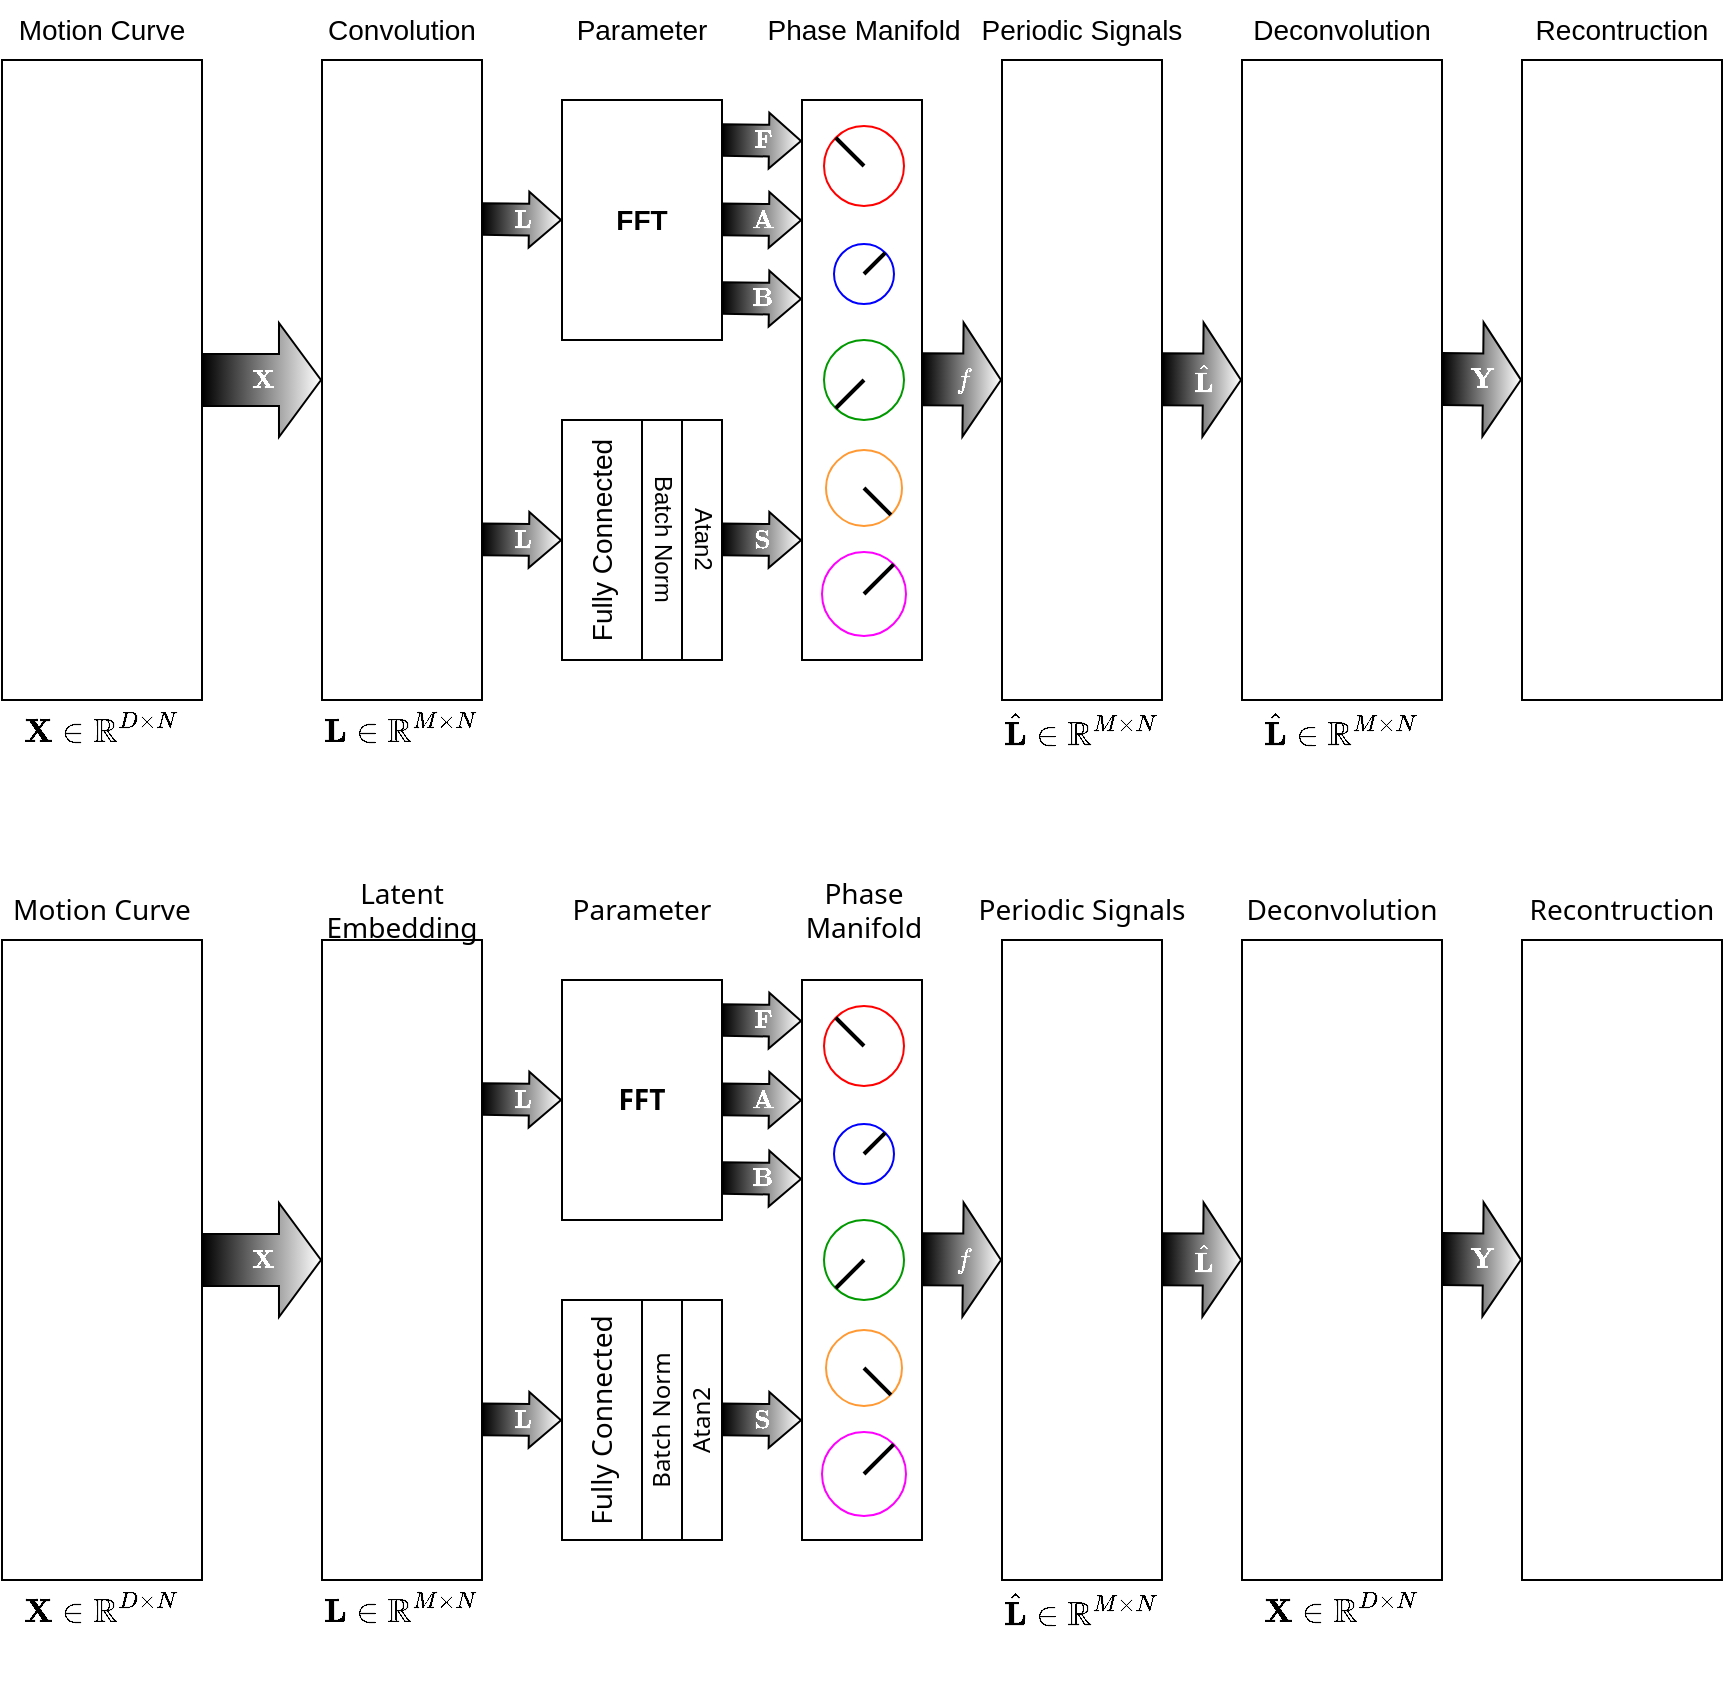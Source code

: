 <mxfile version="24.7.17">
  <diagram name="Page-1" id="fMnIPi5TIMQsyWtkKbsS">
    <mxGraphModel dx="1012" dy="705" grid="1" gridSize="10" guides="1" tooltips="1" connect="1" arrows="1" fold="1" page="1" pageScale="1" pageWidth="850" pageHeight="1100" math="1" shadow="0">
      <root>
        <mxCell id="0" />
        <mxCell id="1" parent="0" />
        <mxCell id="pa-y2pmoficOlsfKWnsZ-6" value="&lt;font face=&quot;Tahoma&quot; style=&quot;font-size: 16px;&quot;&gt;$$\mathbf{X} \in \mathbb{R}^{ D\times N}$$&lt;/font&gt;" style="text;html=1;align=center;verticalAlign=middle;whiteSpace=wrap;rounded=0;fontSize=16;" parent="1" vertex="1">
          <mxGeometry x="40" y="400" width="100" height="30" as="geometry" />
        </mxCell>
        <mxCell id="pa-y2pmoficOlsfKWnsZ-10" value="" style="rounded=0;whiteSpace=wrap;html=1;" parent="1" vertex="1">
          <mxGeometry x="40" y="80" width="100" height="320" as="geometry" />
        </mxCell>
        <mxCell id="pa-y2pmoficOlsfKWnsZ-11" value="Motion Curve" style="text;html=1;align=center;verticalAlign=middle;whiteSpace=wrap;rounded=0;fontSize=14;" parent="1" vertex="1">
          <mxGeometry x="40" y="50" width="100" height="30" as="geometry" />
        </mxCell>
        <mxCell id="pa-y2pmoficOlsfKWnsZ-12" value="$$\mathbf{X}$$" style="shape=flexArrow;endArrow=classic;html=1;rounded=0;endWidth=30;endSize=6.67;width=26;labelBackgroundColor=none;fillColor=default;gradientColor=default;gradientDirection=west;fontColor=#FFFFFF;" parent="1" edge="1">
          <mxGeometry width="50" height="50" relative="1" as="geometry">
            <mxPoint x="140" y="240" as="sourcePoint" />
            <mxPoint x="200" y="240" as="targetPoint" />
            <mxPoint as="offset" />
          </mxGeometry>
        </mxCell>
        <mxCell id="pa-y2pmoficOlsfKWnsZ-13" value="" style="rounded=0;whiteSpace=wrap;html=1;" parent="1" vertex="1">
          <mxGeometry x="200" y="80" width="80" height="320" as="geometry" />
        </mxCell>
        <mxCell id="pa-y2pmoficOlsfKWnsZ-14" value="Convolution" style="text;html=1;align=center;verticalAlign=middle;whiteSpace=wrap;rounded=0;fontSize=14;" parent="1" vertex="1">
          <mxGeometry x="200" y="50" width="80" height="30" as="geometry" />
        </mxCell>
        <mxCell id="pa-y2pmoficOlsfKWnsZ-16" value="&lt;font face=&quot;Tahoma&quot; style=&quot;font-size: 16px;&quot;&gt;$$\mathbf{L} \in \mathbb{R}^{ M \times N}$$&lt;/font&gt;" style="text;html=1;align=center;verticalAlign=middle;whiteSpace=wrap;rounded=0;fontSize=16;" parent="1" vertex="1">
          <mxGeometry x="200" y="400" width="80" height="30" as="geometry" />
        </mxCell>
        <mxCell id="pa-y2pmoficOlsfKWnsZ-18" value="&lt;b style=&quot;font-size: 14px;&quot;&gt;FFT&lt;/b&gt;" style="rounded=0;whiteSpace=wrap;html=1;fontSize=14;" parent="1" vertex="1">
          <mxGeometry x="320" y="100" width="80" height="120" as="geometry" />
        </mxCell>
        <mxCell id="pa-y2pmoficOlsfKWnsZ-51" value="" style="rounded=0;whiteSpace=wrap;html=1;fontSize=14;" parent="1" vertex="1">
          <mxGeometry x="440" y="100" width="60" height="280" as="geometry" />
        </mxCell>
        <mxCell id="pa-y2pmoficOlsfKWnsZ-19" value="&lt;span&gt;Fully Connected&lt;/span&gt;" style="rounded=0;whiteSpace=wrap;html=1;fontSize=14;labelPosition=center;verticalLabelPosition=middle;align=center;verticalAlign=middle;horizontal=0;textDirection=ltr;fontStyle=0" parent="1" vertex="1">
          <mxGeometry x="320" y="260" width="40" height="120" as="geometry" />
        </mxCell>
        <mxCell id="pa-y2pmoficOlsfKWnsZ-21" value="Parameter" style="text;html=1;align=center;verticalAlign=middle;whiteSpace=wrap;rounded=0;fontSize=14;" parent="1" vertex="1">
          <mxGeometry x="320" y="50" width="80" height="30" as="geometry" />
        </mxCell>
        <mxCell id="pa-y2pmoficOlsfKWnsZ-22" value="Batch Norm" style="rounded=0;whiteSpace=wrap;html=1;textDirection=vertical-lr;" parent="1" vertex="1">
          <mxGeometry x="360" y="260" width="20" height="120" as="geometry" />
        </mxCell>
        <mxCell id="pa-y2pmoficOlsfKWnsZ-23" value="Atan2" style="rounded=0;whiteSpace=wrap;html=1;textDirection=vertical-lr;" parent="1" vertex="1">
          <mxGeometry x="380" y="260" width="20" height="120" as="geometry" />
        </mxCell>
        <mxCell id="pa-y2pmoficOlsfKWnsZ-24" value="$$\mathbf{L}$$" style="shape=flexArrow;endArrow=classic;html=1;rounded=0;endWidth=11;endSize=5;width=15.862;labelBackgroundColor=none;fillColor=default;gradientColor=default;gradientDirection=west;fontColor=#FFFFFF;" parent="1" edge="1">
          <mxGeometry width="50" height="50" relative="1" as="geometry">
            <mxPoint x="280" y="159.5" as="sourcePoint" />
            <mxPoint x="320" y="160" as="targetPoint" />
          </mxGeometry>
        </mxCell>
        <mxCell id="pa-y2pmoficOlsfKWnsZ-34" value="" style="group;aspect=fixed;" parent="1" vertex="1" connectable="0">
          <mxGeometry x="456" y="172" width="30" height="30" as="geometry" />
        </mxCell>
        <mxCell id="pa-y2pmoficOlsfKWnsZ-28" value="" style="ellipse;whiteSpace=wrap;html=1;aspect=fixed;fontColor=none;noLabel=1;strokeColor=#0000FF;" parent="pa-y2pmoficOlsfKWnsZ-34" vertex="1">
          <mxGeometry width="30" height="30" as="geometry" />
        </mxCell>
        <mxCell id="pa-y2pmoficOlsfKWnsZ-32" value="" style="endArrow=none;html=1;rounded=0;entryX=1;entryY=0;entryDx=0;entryDy=0;strokeWidth=2;" parent="pa-y2pmoficOlsfKWnsZ-34" target="pa-y2pmoficOlsfKWnsZ-28" edge="1">
          <mxGeometry width="50" height="50" relative="1" as="geometry">
            <mxPoint x="15" y="15" as="sourcePoint" />
            <mxPoint x="45" y="-7.5" as="targetPoint" />
          </mxGeometry>
        </mxCell>
        <mxCell id="pa-y2pmoficOlsfKWnsZ-37" value="" style="group;aspect=fixed;" parent="1" vertex="1" connectable="0">
          <mxGeometry x="451" y="113" width="40" height="40" as="geometry" />
        </mxCell>
        <mxCell id="pa-y2pmoficOlsfKWnsZ-38" value="" style="ellipse;whiteSpace=wrap;html=1;aspect=fixed;fontColor=none;noLabel=1;strokeColor=#FF0000;" parent="pa-y2pmoficOlsfKWnsZ-37" vertex="1">
          <mxGeometry width="40" height="40" as="geometry" />
        </mxCell>
        <mxCell id="pa-y2pmoficOlsfKWnsZ-39" value="" style="endArrow=none;html=1;rounded=0;entryX=0;entryY=0;entryDx=0;entryDy=0;strokeWidth=2;" parent="pa-y2pmoficOlsfKWnsZ-37" target="pa-y2pmoficOlsfKWnsZ-38" edge="1">
          <mxGeometry width="50" height="50" relative="1" as="geometry">
            <mxPoint x="20" y="20" as="sourcePoint" />
            <mxPoint x="60" y="-10" as="targetPoint" />
          </mxGeometry>
        </mxCell>
        <mxCell id="pa-y2pmoficOlsfKWnsZ-40" value="" style="group" parent="1" vertex="1" connectable="0">
          <mxGeometry x="451" y="220" width="40" height="40" as="geometry" />
        </mxCell>
        <mxCell id="pa-y2pmoficOlsfKWnsZ-41" value="" style="ellipse;whiteSpace=wrap;html=1;aspect=fixed;fontColor=none;noLabel=1;strokeColor=#009900;" parent="pa-y2pmoficOlsfKWnsZ-40" vertex="1">
          <mxGeometry width="40" height="40" as="geometry" />
        </mxCell>
        <mxCell id="pa-y2pmoficOlsfKWnsZ-42" value="" style="endArrow=none;html=1;rounded=0;entryX=0;entryY=1;entryDx=0;entryDy=0;strokeWidth=2;" parent="pa-y2pmoficOlsfKWnsZ-40" target="pa-y2pmoficOlsfKWnsZ-41" edge="1">
          <mxGeometry width="50" height="50" relative="1" as="geometry">
            <mxPoint x="20" y="20" as="sourcePoint" />
            <mxPoint x="60" y="-10" as="targetPoint" />
          </mxGeometry>
        </mxCell>
        <mxCell id="pa-y2pmoficOlsfKWnsZ-43" value="" style="group;aspect=fixed;" parent="1" vertex="1" connectable="0">
          <mxGeometry x="452" y="275" width="38" height="38" as="geometry" />
        </mxCell>
        <mxCell id="pa-y2pmoficOlsfKWnsZ-44" value="" style="ellipse;whiteSpace=wrap;html=1;aspect=fixed;fontColor=none;noLabel=1;strokeColor=#FF9933;" parent="pa-y2pmoficOlsfKWnsZ-43" vertex="1">
          <mxGeometry width="38" height="38" as="geometry" />
        </mxCell>
        <mxCell id="pa-y2pmoficOlsfKWnsZ-45" value="" style="endArrow=none;html=1;rounded=0;entryX=1;entryY=1;entryDx=0;entryDy=0;strokeWidth=2;" parent="pa-y2pmoficOlsfKWnsZ-43" target="pa-y2pmoficOlsfKWnsZ-44" edge="1">
          <mxGeometry width="50" height="50" relative="1" as="geometry">
            <mxPoint x="19" y="19" as="sourcePoint" />
            <mxPoint x="57" y="-9.5" as="targetPoint" />
          </mxGeometry>
        </mxCell>
        <mxCell id="pa-y2pmoficOlsfKWnsZ-46" value="" style="group;aspect=fixed;" parent="1" vertex="1" connectable="0">
          <mxGeometry x="450" y="326" width="42" height="42" as="geometry" />
        </mxCell>
        <mxCell id="pa-y2pmoficOlsfKWnsZ-47" value="" style="ellipse;whiteSpace=wrap;html=1;aspect=fixed;fontColor=none;noLabel=1;strokeColor=#FF00FF;" parent="pa-y2pmoficOlsfKWnsZ-46" vertex="1">
          <mxGeometry width="42" height="42" as="geometry" />
        </mxCell>
        <mxCell id="pa-y2pmoficOlsfKWnsZ-48" value="" style="endArrow=none;html=1;rounded=0;entryX=1;entryY=0;entryDx=0;entryDy=0;strokeWidth=2;" parent="pa-y2pmoficOlsfKWnsZ-46" target="pa-y2pmoficOlsfKWnsZ-47" edge="1">
          <mxGeometry width="50" height="50" relative="1" as="geometry">
            <mxPoint x="21" y="21" as="sourcePoint" />
            <mxPoint x="63" y="-10.5" as="targetPoint" />
          </mxGeometry>
        </mxCell>
        <mxCell id="pa-y2pmoficOlsfKWnsZ-54" value="Phase Manifold" style="text;html=1;align=center;verticalAlign=middle;whiteSpace=wrap;rounded=0;fontSize=14;" parent="1" vertex="1">
          <mxGeometry x="421" y="50" width="100" height="30" as="geometry" />
        </mxCell>
        <mxCell id="pa-y2pmoficOlsfKWnsZ-55" value="&lt;span style=&quot;color: rgb(255, 255, 255);&quot;&gt;$$\mathbf{L}$$&lt;/span&gt;" style="shape=flexArrow;endArrow=classic;html=1;rounded=0;endWidth=11;endSize=5;width=15.862;labelBackgroundColor=none;fillColor=default;gradientColor=default;gradientDirection=west;" parent="1" edge="1">
          <mxGeometry width="50" height="50" relative="1" as="geometry">
            <mxPoint x="280" y="319.66" as="sourcePoint" />
            <mxPoint x="320" y="320.16" as="targetPoint" />
          </mxGeometry>
        </mxCell>
        <mxCell id="pa-y2pmoficOlsfKWnsZ-56" value="&lt;span style=&quot;color: rgb(255, 255, 255);&quot;&gt;$$\mathbf{A}$$&lt;/span&gt;" style="shape=flexArrow;endArrow=classic;html=1;rounded=0;endWidth=11;endSize=5;width=15.862;labelBackgroundColor=none;fillColor=default;gradientColor=default;gradientDirection=west;" parent="1" edge="1">
          <mxGeometry width="50" height="50" relative="1" as="geometry">
            <mxPoint x="400" y="159.66" as="sourcePoint" />
            <mxPoint x="440" y="160.16" as="targetPoint" />
          </mxGeometry>
        </mxCell>
        <mxCell id="pa-y2pmoficOlsfKWnsZ-57" value="&lt;span style=&quot;color: rgb(255, 255, 255);&quot;&gt;$$\mathbf{B}$$&lt;/span&gt;" style="shape=flexArrow;endArrow=classic;html=1;rounded=0;endWidth=11;endSize=5;width=15.862;labelBackgroundColor=none;fillColor=default;gradientColor=default;gradientDirection=west;" parent="1" edge="1">
          <mxGeometry width="50" height="50" relative="1" as="geometry">
            <mxPoint x="400" y="199.0" as="sourcePoint" />
            <mxPoint x="440" y="199.5" as="targetPoint" />
          </mxGeometry>
        </mxCell>
        <mxCell id="pa-y2pmoficOlsfKWnsZ-58" value="&lt;span style=&quot;color: rgb(255, 255, 255);&quot;&gt;$$\mathbf{F}$$&lt;/span&gt;" style="shape=flexArrow;endArrow=classic;html=1;rounded=0;endWidth=11;endSize=5;width=15.862;labelBackgroundColor=none;fillColor=default;gradientColor=default;gradientDirection=west;" parent="1" edge="1">
          <mxGeometry width="50" height="50" relative="1" as="geometry">
            <mxPoint x="400" y="120.0" as="sourcePoint" />
            <mxPoint x="440" y="120.5" as="targetPoint" />
          </mxGeometry>
        </mxCell>
        <mxCell id="pa-y2pmoficOlsfKWnsZ-59" value="&lt;span style=&quot;&quot;&gt;$$\mathbf{S}$$&lt;/span&gt;" style="shape=flexArrow;endArrow=classic;html=1;rounded=0;endWidth=11;endSize=5;width=15.862;labelBackgroundColor=none;fillColor=default;gradientColor=default;gradientDirection=west;fontColor=#FFFFFF;" parent="1" edge="1">
          <mxGeometry width="50" height="50" relative="1" as="geometry">
            <mxPoint x="400" y="319.66" as="sourcePoint" />
            <mxPoint x="440" y="320.16" as="targetPoint" />
          </mxGeometry>
        </mxCell>
        <mxCell id="pa-y2pmoficOlsfKWnsZ-60" value="$$f$$" style="shape=flexArrow;endArrow=classic;html=1;rounded=0;endWidth=30;endSize=6;width=26;labelBackgroundColor=none;fillColor=default;gradientColor=default;gradientDirection=west;spacing=0;fontSize=12;strokeColor=default;fontColor=#FFFFFF;" parent="1" edge="1">
          <mxGeometry x="-0.0" width="50" height="50" relative="1" as="geometry">
            <mxPoint x="500" y="239.58" as="sourcePoint" />
            <mxPoint x="540" y="240" as="targetPoint" />
            <mxPoint as="offset" />
          </mxGeometry>
        </mxCell>
        <mxCell id="pa-y2pmoficOlsfKWnsZ-71" value="" style="edgeStyle=orthogonalEdgeStyle;rounded=0;orthogonalLoop=1;jettySize=auto;html=1;" parent="1" source="pa-y2pmoficOlsfKWnsZ-63" target="pa-y2pmoficOlsfKWnsZ-66" edge="1">
          <mxGeometry relative="1" as="geometry" />
        </mxCell>
        <mxCell id="pa-y2pmoficOlsfKWnsZ-63" value="" style="rounded=0;whiteSpace=wrap;html=1;" parent="1" vertex="1">
          <mxGeometry x="540" y="80" width="80" height="320" as="geometry" />
        </mxCell>
        <mxCell id="pa-y2pmoficOlsfKWnsZ-64" value="Periodic Signals" style="text;html=1;align=center;verticalAlign=middle;whiteSpace=wrap;rounded=0;fontSize=14;" parent="1" vertex="1">
          <mxGeometry x="525" y="50" width="110" height="30" as="geometry" />
        </mxCell>
        <mxCell id="pa-y2pmoficOlsfKWnsZ-68" value="" style="edgeStyle=orthogonalEdgeStyle;rounded=0;orthogonalLoop=1;jettySize=auto;html=1;" parent="1" source="pa-y2pmoficOlsfKWnsZ-66" target="pa-y2pmoficOlsfKWnsZ-63" edge="1">
          <mxGeometry relative="1" as="geometry" />
        </mxCell>
        <mxCell id="pa-y2pmoficOlsfKWnsZ-66" value="" style="rounded=0;whiteSpace=wrap;html=1;" parent="1" vertex="1">
          <mxGeometry x="660" y="80" width="100" height="320" as="geometry" />
        </mxCell>
        <mxCell id="pa-y2pmoficOlsfKWnsZ-67" value="$$\hat{\mathbf{L}}$$" style="shape=flexArrow;endArrow=classic;html=1;rounded=0;endWidth=30;endSize=6;width=26;labelBackgroundColor=none;fillColor=default;gradientColor=default;gradientDirection=west;spacing=0;fontSize=12;strokeColor=default;fontColor=#FFFFFF;" parent="1" edge="1">
          <mxGeometry x="-0.0" width="50" height="50" relative="1" as="geometry">
            <mxPoint x="620" y="239.58" as="sourcePoint" />
            <mxPoint x="660" y="240" as="targetPoint" />
            <mxPoint as="offset" />
          </mxGeometry>
        </mxCell>
        <mxCell id="pa-y2pmoficOlsfKWnsZ-69" value="Deconvolution" style="text;html=1;align=center;verticalAlign=middle;whiteSpace=wrap;rounded=0;fontSize=14;" parent="1" vertex="1">
          <mxGeometry x="660" y="50" width="100" height="30" as="geometry" />
        </mxCell>
        <mxCell id="pa-y2pmoficOlsfKWnsZ-73" value="" style="rounded=0;whiteSpace=wrap;html=1;" parent="1" vertex="1">
          <mxGeometry x="800" y="80" width="100" height="320" as="geometry" />
        </mxCell>
        <mxCell id="pa-y2pmoficOlsfKWnsZ-74" value="$$\mathbf{Y}$$" style="shape=flexArrow;endArrow=classic;html=1;rounded=0;endWidth=30;endSize=6;width=26;labelBackgroundColor=none;fillColor=default;gradientColor=default;gradientDirection=west;spacing=0;fontSize=12;strokeColor=default;fontColor=#FFFFFF;" parent="1" edge="1">
          <mxGeometry x="-0.0" width="50" height="50" relative="1" as="geometry">
            <mxPoint x="760" y="239.5" as="sourcePoint" />
            <mxPoint x="800" y="239.92" as="targetPoint" />
            <mxPoint as="offset" />
          </mxGeometry>
        </mxCell>
        <mxCell id="pa-y2pmoficOlsfKWnsZ-75" value="Recontruction" style="text;html=1;align=center;verticalAlign=middle;whiteSpace=wrap;rounded=0;fontSize=14;" parent="1" vertex="1">
          <mxGeometry x="800" y="50" width="100" height="30" as="geometry" />
        </mxCell>
        <mxCell id="pa-y2pmoficOlsfKWnsZ-76" value="&lt;font face=&quot;Tahoma&quot; style=&quot;font-size: 16px;&quot;&gt;$$\hat{\mathbf{L}} \in \mathbb{R}^{ M \times N}$$&lt;/font&gt;" style="text;html=1;align=center;verticalAlign=middle;whiteSpace=wrap;rounded=0;fontSize=16;" parent="1" vertex="1">
          <mxGeometry x="670" y="400" width="80" height="30" as="geometry" />
        </mxCell>
        <mxCell id="pa-y2pmoficOlsfKWnsZ-77" value="&lt;font face=&quot;Tahoma&quot; style=&quot;font-size: 16px;&quot;&gt;$$\hat{\mathbf{L}} \in \mathbb{R}^{ M \times N}$$&lt;/font&gt;" style="text;html=1;align=center;verticalAlign=middle;whiteSpace=wrap;rounded=0;fontSize=16;" parent="1" vertex="1">
          <mxGeometry x="540" y="400" width="80" height="30" as="geometry" />
        </mxCell>
        <mxCell id="pa-y2pmoficOlsfKWnsZ-79" value="&lt;font face=&quot;Tahoma&quot; style=&quot;font-size: 16px;&quot;&gt;$$\mathbf{X} \in \mathbb{R}^{ D\times N}$$&lt;/font&gt;" style="text;html=1;align=center;verticalAlign=middle;whiteSpace=wrap;rounded=0;fontSize=16;" parent="1" vertex="1">
          <mxGeometry x="40" y="840" width="100" height="30" as="geometry" />
        </mxCell>
        <mxCell id="pa-y2pmoficOlsfKWnsZ-80" value="" style="rounded=0;whiteSpace=wrap;html=1;" parent="1" vertex="1">
          <mxGeometry x="40" y="520" width="100" height="320" as="geometry" />
        </mxCell>
        <mxCell id="pa-y2pmoficOlsfKWnsZ-81" value="Motion Curve" style="text;html=1;align=center;verticalAlign=middle;whiteSpace=wrap;rounded=0;fontSize=14;fontFamily=Segoe UI;" parent="1" vertex="1">
          <mxGeometry x="40" y="490" width="100" height="30" as="geometry" />
        </mxCell>
        <mxCell id="pa-y2pmoficOlsfKWnsZ-82" value="$$\mathbf{X}$$" style="shape=flexArrow;endArrow=classic;html=1;rounded=0;endWidth=30;endSize=6.67;width=26;labelBackgroundColor=none;fillColor=default;gradientColor=default;gradientDirection=west;fontColor=#FFFFFF;" parent="1" edge="1">
          <mxGeometry width="50" height="50" relative="1" as="geometry">
            <mxPoint x="140" y="680" as="sourcePoint" />
            <mxPoint x="200" y="680" as="targetPoint" />
            <mxPoint as="offset" />
          </mxGeometry>
        </mxCell>
        <mxCell id="pa-y2pmoficOlsfKWnsZ-83" value="" style="rounded=0;whiteSpace=wrap;html=1;" parent="1" vertex="1">
          <mxGeometry x="200" y="520" width="80" height="320" as="geometry" />
        </mxCell>
        <mxCell id="pa-y2pmoficOlsfKWnsZ-84" value="Latent Embedding" style="text;html=1;align=center;verticalAlign=middle;whiteSpace=wrap;rounded=0;fontSize=14;fontFamily=Segoe UI;" parent="1" vertex="1">
          <mxGeometry x="180" y="490" width="120" height="30" as="geometry" />
        </mxCell>
        <mxCell id="pa-y2pmoficOlsfKWnsZ-85" value="&lt;font face=&quot;Tahoma&quot; style=&quot;font-size: 16px;&quot;&gt;$$\mathbf{L} \in \mathbb{R}^{ M \times N}$$&lt;/font&gt;" style="text;html=1;align=center;verticalAlign=middle;whiteSpace=wrap;rounded=0;fontSize=16;" parent="1" vertex="1">
          <mxGeometry x="200" y="840" width="80" height="30" as="geometry" />
        </mxCell>
        <mxCell id="pa-y2pmoficOlsfKWnsZ-86" value="&lt;b style=&quot;font-size: 14px;&quot;&gt;FFT&lt;/b&gt;" style="rounded=0;whiteSpace=wrap;html=1;fontSize=14;fontFamily=Segoe UI;" parent="1" vertex="1">
          <mxGeometry x="320" y="540" width="80" height="120" as="geometry" />
        </mxCell>
        <mxCell id="pa-y2pmoficOlsfKWnsZ-87" value="" style="rounded=0;whiteSpace=wrap;html=1;fontSize=14;" parent="1" vertex="1">
          <mxGeometry x="440" y="540" width="60" height="280" as="geometry" />
        </mxCell>
        <mxCell id="pa-y2pmoficOlsfKWnsZ-88" value="&lt;span&gt;Fully Connected&lt;/span&gt;" style="rounded=0;whiteSpace=wrap;html=1;fontSize=14;labelPosition=center;verticalLabelPosition=middle;align=center;verticalAlign=middle;horizontal=0;textDirection=ltr;fontStyle=0;fontFamily=Segoe UI;" parent="1" vertex="1">
          <mxGeometry x="320" y="700" width="40" height="120" as="geometry" />
        </mxCell>
        <mxCell id="pa-y2pmoficOlsfKWnsZ-89" value="Parameter" style="text;html=1;align=center;verticalAlign=middle;whiteSpace=wrap;rounded=0;fontSize=14;fontFamily=Segoe UI;" parent="1" vertex="1">
          <mxGeometry x="320" y="490" width="80" height="30" as="geometry" />
        </mxCell>
        <mxCell id="pa-y2pmoficOlsfKWnsZ-90" value="Batch Norm" style="rounded=0;whiteSpace=wrap;html=1;textDirection=ltr;fontFamily=Segoe UI;horizontal=0;" parent="1" vertex="1">
          <mxGeometry x="360" y="700" width="20" height="120" as="geometry" />
        </mxCell>
        <mxCell id="pa-y2pmoficOlsfKWnsZ-91" value="Atan2" style="rounded=0;whiteSpace=wrap;html=1;fontFamily=Segoe UI;textDirection=ltr;horizontal=0;" parent="1" vertex="1">
          <mxGeometry x="380" y="700" width="20" height="120" as="geometry" />
        </mxCell>
        <mxCell id="pa-y2pmoficOlsfKWnsZ-92" value="$$\mathbf{L}$$" style="shape=flexArrow;endArrow=classic;html=1;rounded=0;endWidth=11;endSize=5;width=15.862;labelBackgroundColor=none;fillColor=default;gradientColor=default;gradientDirection=west;fontColor=#FFFFFF;" parent="1" edge="1">
          <mxGeometry width="50" height="50" relative="1" as="geometry">
            <mxPoint x="280" y="599.5" as="sourcePoint" />
            <mxPoint x="320" y="600" as="targetPoint" />
          </mxGeometry>
        </mxCell>
        <mxCell id="pa-y2pmoficOlsfKWnsZ-93" value="" style="group;aspect=fixed;" parent="1" vertex="1" connectable="0">
          <mxGeometry x="456" y="612" width="30" height="30" as="geometry" />
        </mxCell>
        <mxCell id="pa-y2pmoficOlsfKWnsZ-94" value="" style="ellipse;whiteSpace=wrap;html=1;aspect=fixed;fontColor=none;noLabel=1;strokeColor=#0000FF;" parent="pa-y2pmoficOlsfKWnsZ-93" vertex="1">
          <mxGeometry width="30" height="30" as="geometry" />
        </mxCell>
        <mxCell id="pa-y2pmoficOlsfKWnsZ-95" value="" style="endArrow=none;html=1;rounded=0;entryX=1;entryY=0;entryDx=0;entryDy=0;strokeWidth=2;" parent="pa-y2pmoficOlsfKWnsZ-93" target="pa-y2pmoficOlsfKWnsZ-94" edge="1">
          <mxGeometry width="50" height="50" relative="1" as="geometry">
            <mxPoint x="15" y="15" as="sourcePoint" />
            <mxPoint x="45" y="-7.5" as="targetPoint" />
          </mxGeometry>
        </mxCell>
        <mxCell id="pa-y2pmoficOlsfKWnsZ-96" value="" style="group;aspect=fixed;" parent="1" vertex="1" connectable="0">
          <mxGeometry x="451" y="553" width="40" height="40" as="geometry" />
        </mxCell>
        <mxCell id="pa-y2pmoficOlsfKWnsZ-97" value="" style="ellipse;whiteSpace=wrap;html=1;aspect=fixed;fontColor=none;noLabel=1;strokeColor=#FF0000;" parent="pa-y2pmoficOlsfKWnsZ-96" vertex="1">
          <mxGeometry width="40" height="40" as="geometry" />
        </mxCell>
        <mxCell id="pa-y2pmoficOlsfKWnsZ-98" value="" style="endArrow=none;html=1;rounded=0;entryX=0;entryY=0;entryDx=0;entryDy=0;strokeWidth=2;" parent="pa-y2pmoficOlsfKWnsZ-96" target="pa-y2pmoficOlsfKWnsZ-97" edge="1">
          <mxGeometry width="50" height="50" relative="1" as="geometry">
            <mxPoint x="20" y="20" as="sourcePoint" />
            <mxPoint x="60" y="-10" as="targetPoint" />
          </mxGeometry>
        </mxCell>
        <mxCell id="pa-y2pmoficOlsfKWnsZ-99" value="" style="group" parent="1" vertex="1" connectable="0">
          <mxGeometry x="451" y="660" width="40" height="40" as="geometry" />
        </mxCell>
        <mxCell id="pa-y2pmoficOlsfKWnsZ-100" value="" style="ellipse;whiteSpace=wrap;html=1;aspect=fixed;fontColor=none;noLabel=1;strokeColor=#009900;" parent="pa-y2pmoficOlsfKWnsZ-99" vertex="1">
          <mxGeometry width="40" height="40" as="geometry" />
        </mxCell>
        <mxCell id="pa-y2pmoficOlsfKWnsZ-101" value="" style="endArrow=none;html=1;rounded=0;entryX=0;entryY=1;entryDx=0;entryDy=0;strokeWidth=2;" parent="pa-y2pmoficOlsfKWnsZ-99" target="pa-y2pmoficOlsfKWnsZ-100" edge="1">
          <mxGeometry width="50" height="50" relative="1" as="geometry">
            <mxPoint x="20" y="20" as="sourcePoint" />
            <mxPoint x="60" y="-10" as="targetPoint" />
          </mxGeometry>
        </mxCell>
        <mxCell id="pa-y2pmoficOlsfKWnsZ-102" value="" style="group;aspect=fixed;" parent="1" vertex="1" connectable="0">
          <mxGeometry x="452" y="715" width="38" height="38" as="geometry" />
        </mxCell>
        <mxCell id="pa-y2pmoficOlsfKWnsZ-103" value="" style="ellipse;whiteSpace=wrap;html=1;aspect=fixed;fontColor=none;noLabel=1;strokeColor=#FF9933;" parent="pa-y2pmoficOlsfKWnsZ-102" vertex="1">
          <mxGeometry width="38" height="38" as="geometry" />
        </mxCell>
        <mxCell id="pa-y2pmoficOlsfKWnsZ-104" value="" style="endArrow=none;html=1;rounded=0;entryX=1;entryY=1;entryDx=0;entryDy=0;strokeWidth=2;" parent="pa-y2pmoficOlsfKWnsZ-102" target="pa-y2pmoficOlsfKWnsZ-103" edge="1">
          <mxGeometry width="50" height="50" relative="1" as="geometry">
            <mxPoint x="19" y="19" as="sourcePoint" />
            <mxPoint x="57" y="-9.5" as="targetPoint" />
          </mxGeometry>
        </mxCell>
        <mxCell id="pa-y2pmoficOlsfKWnsZ-105" value="" style="group;aspect=fixed;" parent="1" vertex="1" connectable="0">
          <mxGeometry x="450" y="766" width="42" height="42" as="geometry" />
        </mxCell>
        <mxCell id="pa-y2pmoficOlsfKWnsZ-106" value="" style="ellipse;whiteSpace=wrap;html=1;aspect=fixed;fontColor=none;noLabel=1;strokeColor=#FF00FF;" parent="pa-y2pmoficOlsfKWnsZ-105" vertex="1">
          <mxGeometry width="42" height="42" as="geometry" />
        </mxCell>
        <mxCell id="pa-y2pmoficOlsfKWnsZ-107" value="" style="endArrow=none;html=1;rounded=0;entryX=1;entryY=0;entryDx=0;entryDy=0;strokeWidth=2;" parent="pa-y2pmoficOlsfKWnsZ-105" target="pa-y2pmoficOlsfKWnsZ-106" edge="1">
          <mxGeometry width="50" height="50" relative="1" as="geometry">
            <mxPoint x="21" y="21" as="sourcePoint" />
            <mxPoint x="63" y="-10.5" as="targetPoint" />
          </mxGeometry>
        </mxCell>
        <mxCell id="pa-y2pmoficOlsfKWnsZ-108" value="Phase Manifold" style="text;html=1;align=center;verticalAlign=middle;whiteSpace=wrap;rounded=0;fontSize=14;fontFamily=Segoe UI;" parent="1" vertex="1">
          <mxGeometry x="421" y="490" width="100" height="30" as="geometry" />
        </mxCell>
        <mxCell id="pa-y2pmoficOlsfKWnsZ-109" value="&lt;span style=&quot;color: rgb(255, 255, 255);&quot;&gt;$$\mathbf{L}$$&lt;/span&gt;" style="shape=flexArrow;endArrow=classic;html=1;rounded=0;endWidth=11;endSize=5;width=15.862;labelBackgroundColor=none;fillColor=default;gradientColor=default;gradientDirection=west;" parent="1" edge="1">
          <mxGeometry width="50" height="50" relative="1" as="geometry">
            <mxPoint x="280" y="759.66" as="sourcePoint" />
            <mxPoint x="320" y="760.16" as="targetPoint" />
          </mxGeometry>
        </mxCell>
        <mxCell id="pa-y2pmoficOlsfKWnsZ-110" value="&lt;span style=&quot;color: rgb(255, 255, 255);&quot;&gt;$$\mathbf{A}$$&lt;/span&gt;" style="shape=flexArrow;endArrow=classic;html=1;rounded=0;endWidth=11;endSize=5;width=15.862;labelBackgroundColor=none;fillColor=default;gradientColor=default;gradientDirection=west;" parent="1" edge="1">
          <mxGeometry width="50" height="50" relative="1" as="geometry">
            <mxPoint x="400" y="599.66" as="sourcePoint" />
            <mxPoint x="440" y="600.16" as="targetPoint" />
          </mxGeometry>
        </mxCell>
        <mxCell id="pa-y2pmoficOlsfKWnsZ-111" value="&lt;span style=&quot;color: rgb(255, 255, 255);&quot;&gt;$$\mathbf{B}$$&lt;/span&gt;" style="shape=flexArrow;endArrow=classic;html=1;rounded=0;endWidth=11;endSize=5;width=15.862;labelBackgroundColor=none;fillColor=default;gradientColor=default;gradientDirection=west;" parent="1" edge="1">
          <mxGeometry width="50" height="50" relative="1" as="geometry">
            <mxPoint x="400" y="639" as="sourcePoint" />
            <mxPoint x="440" y="639.5" as="targetPoint" />
          </mxGeometry>
        </mxCell>
        <mxCell id="pa-y2pmoficOlsfKWnsZ-112" value="&lt;span style=&quot;color: rgb(255, 255, 255);&quot;&gt;$$\mathbf{F}$$&lt;/span&gt;" style="shape=flexArrow;endArrow=classic;html=1;rounded=0;endWidth=11;endSize=5;width=15.862;labelBackgroundColor=none;fillColor=default;gradientColor=default;gradientDirection=west;" parent="1" edge="1">
          <mxGeometry width="50" height="50" relative="1" as="geometry">
            <mxPoint x="400" y="560" as="sourcePoint" />
            <mxPoint x="440" y="560.5" as="targetPoint" />
          </mxGeometry>
        </mxCell>
        <mxCell id="pa-y2pmoficOlsfKWnsZ-113" value="&lt;span style=&quot;&quot;&gt;$$\mathbf{S}$$&lt;/span&gt;" style="shape=flexArrow;endArrow=classic;html=1;rounded=0;endWidth=11;endSize=5;width=15.862;labelBackgroundColor=none;fillColor=default;gradientColor=default;gradientDirection=west;fontColor=#FFFFFF;" parent="1" edge="1">
          <mxGeometry width="50" height="50" relative="1" as="geometry">
            <mxPoint x="400" y="759.66" as="sourcePoint" />
            <mxPoint x="440" y="760.16" as="targetPoint" />
          </mxGeometry>
        </mxCell>
        <mxCell id="pa-y2pmoficOlsfKWnsZ-114" value="$$f$$" style="shape=flexArrow;endArrow=classic;html=1;rounded=0;endWidth=30;endSize=6;width=26;labelBackgroundColor=none;fillColor=default;gradientColor=default;gradientDirection=west;spacing=0;fontSize=12;strokeColor=default;fontColor=#FFFFFF;" parent="1" edge="1">
          <mxGeometry x="-0.0" width="50" height="50" relative="1" as="geometry">
            <mxPoint x="500" y="679.58" as="sourcePoint" />
            <mxPoint x="540" y="680" as="targetPoint" />
            <mxPoint as="offset" />
          </mxGeometry>
        </mxCell>
        <mxCell id="pa-y2pmoficOlsfKWnsZ-115" value="" style="edgeStyle=orthogonalEdgeStyle;rounded=0;orthogonalLoop=1;jettySize=auto;html=1;" parent="1" source="pa-y2pmoficOlsfKWnsZ-116" target="pa-y2pmoficOlsfKWnsZ-119" edge="1">
          <mxGeometry relative="1" as="geometry" />
        </mxCell>
        <mxCell id="pa-y2pmoficOlsfKWnsZ-116" value="" style="rounded=0;whiteSpace=wrap;html=1;" parent="1" vertex="1">
          <mxGeometry x="540" y="520" width="80" height="320" as="geometry" />
        </mxCell>
        <mxCell id="pa-y2pmoficOlsfKWnsZ-117" value="Periodic Signals" style="text;html=1;align=center;verticalAlign=middle;whiteSpace=wrap;rounded=0;fontSize=14;fontFamily=Segoe UI;" parent="1" vertex="1">
          <mxGeometry x="525" y="490" width="110" height="30" as="geometry" />
        </mxCell>
        <mxCell id="pa-y2pmoficOlsfKWnsZ-118" value="" style="edgeStyle=orthogonalEdgeStyle;rounded=0;orthogonalLoop=1;jettySize=auto;html=1;" parent="1" source="pa-y2pmoficOlsfKWnsZ-119" target="pa-y2pmoficOlsfKWnsZ-116" edge="1">
          <mxGeometry relative="1" as="geometry" />
        </mxCell>
        <mxCell id="pa-y2pmoficOlsfKWnsZ-119" value="" style="rounded=0;whiteSpace=wrap;html=1;" parent="1" vertex="1">
          <mxGeometry x="660" y="520" width="100" height="320" as="geometry" />
        </mxCell>
        <mxCell id="pa-y2pmoficOlsfKWnsZ-120" value="$$\hat{\mathbf{L}}$$" style="shape=flexArrow;endArrow=classic;html=1;rounded=0;endWidth=30;endSize=6;width=26;labelBackgroundColor=none;fillColor=default;gradientColor=default;gradientDirection=west;spacing=0;fontSize=12;strokeColor=default;fontColor=#FFFFFF;" parent="1" edge="1">
          <mxGeometry x="-0.0" width="50" height="50" relative="1" as="geometry">
            <mxPoint x="620" y="679.58" as="sourcePoint" />
            <mxPoint x="660" y="680" as="targetPoint" />
            <mxPoint as="offset" />
          </mxGeometry>
        </mxCell>
        <mxCell id="pa-y2pmoficOlsfKWnsZ-121" value="Deconvolution" style="text;html=1;align=center;verticalAlign=middle;whiteSpace=wrap;rounded=0;fontSize=14;fontFamily=Segoe UI;" parent="1" vertex="1">
          <mxGeometry x="660" y="490" width="100" height="30" as="geometry" />
        </mxCell>
        <mxCell id="pa-y2pmoficOlsfKWnsZ-122" value="" style="rounded=0;whiteSpace=wrap;html=1;" parent="1" vertex="1">
          <mxGeometry x="800" y="520" width="100" height="320" as="geometry" />
        </mxCell>
        <mxCell id="pa-y2pmoficOlsfKWnsZ-123" value="$$\mathbf{Y}$$" style="shape=flexArrow;endArrow=classic;html=1;rounded=0;endWidth=30;endSize=6;width=26;labelBackgroundColor=none;fillColor=default;gradientColor=default;gradientDirection=west;spacing=0;fontSize=12;strokeColor=default;fontColor=#FFFFFF;" parent="1" edge="1">
          <mxGeometry x="-0.0" width="50" height="50" relative="1" as="geometry">
            <mxPoint x="760" y="679.5" as="sourcePoint" />
            <mxPoint x="800" y="679.92" as="targetPoint" />
            <mxPoint as="offset" />
          </mxGeometry>
        </mxCell>
        <mxCell id="pa-y2pmoficOlsfKWnsZ-124" value="Recontruction" style="text;html=1;align=center;verticalAlign=middle;whiteSpace=wrap;rounded=0;fontSize=14;fontFamily=Segoe UI;" parent="1" vertex="1">
          <mxGeometry x="800" y="490" width="100" height="30" as="geometry" />
        </mxCell>
        <mxCell id="pa-y2pmoficOlsfKWnsZ-125" value="&lt;font face=&quot;Tahoma&quot; style=&quot;font-size: 16px;&quot;&gt;$$\mathbf{X} \in \mathbb{R}^{ D \times N}$$&lt;/font&gt;" style="text;html=1;align=center;verticalAlign=middle;whiteSpace=wrap;rounded=0;fontSize=16;" parent="1" vertex="1">
          <mxGeometry x="670" y="840" width="80" height="30" as="geometry" />
        </mxCell>
        <mxCell id="pa-y2pmoficOlsfKWnsZ-126" value="&lt;font face=&quot;Tahoma&quot; style=&quot;font-size: 16px;&quot;&gt;$$\hat{\mathbf{L}} \in \mathbb{R}^{ M \times N}$$&lt;/font&gt;" style="text;html=1;align=center;verticalAlign=middle;whiteSpace=wrap;rounded=0;fontSize=16;" parent="1" vertex="1">
          <mxGeometry x="540" y="840" width="80" height="30" as="geometry" />
        </mxCell>
      </root>
    </mxGraphModel>
  </diagram>
</mxfile>
